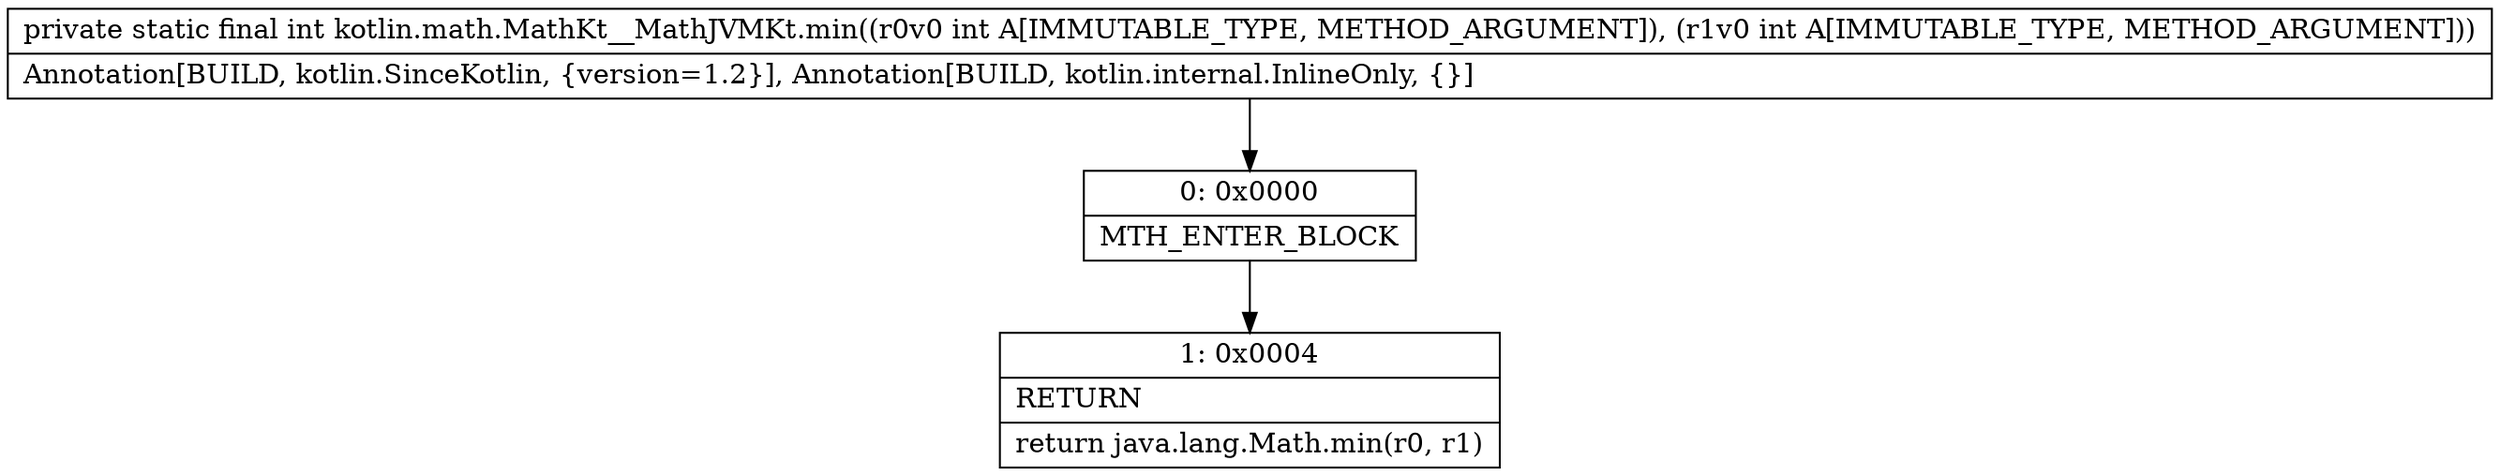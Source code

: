 digraph "CFG forkotlin.math.MathKt__MathJVMKt.min(II)I" {
Node_0 [shape=record,label="{0\:\ 0x0000|MTH_ENTER_BLOCK\l}"];
Node_1 [shape=record,label="{1\:\ 0x0004|RETURN\l|return java.lang.Math.min(r0, r1)\l}"];
MethodNode[shape=record,label="{private static final int kotlin.math.MathKt__MathJVMKt.min((r0v0 int A[IMMUTABLE_TYPE, METHOD_ARGUMENT]), (r1v0 int A[IMMUTABLE_TYPE, METHOD_ARGUMENT]))  | Annotation[BUILD, kotlin.SinceKotlin, \{version=1.2\}], Annotation[BUILD, kotlin.internal.InlineOnly, \{\}]\l}"];
MethodNode -> Node_0;
Node_0 -> Node_1;
}

